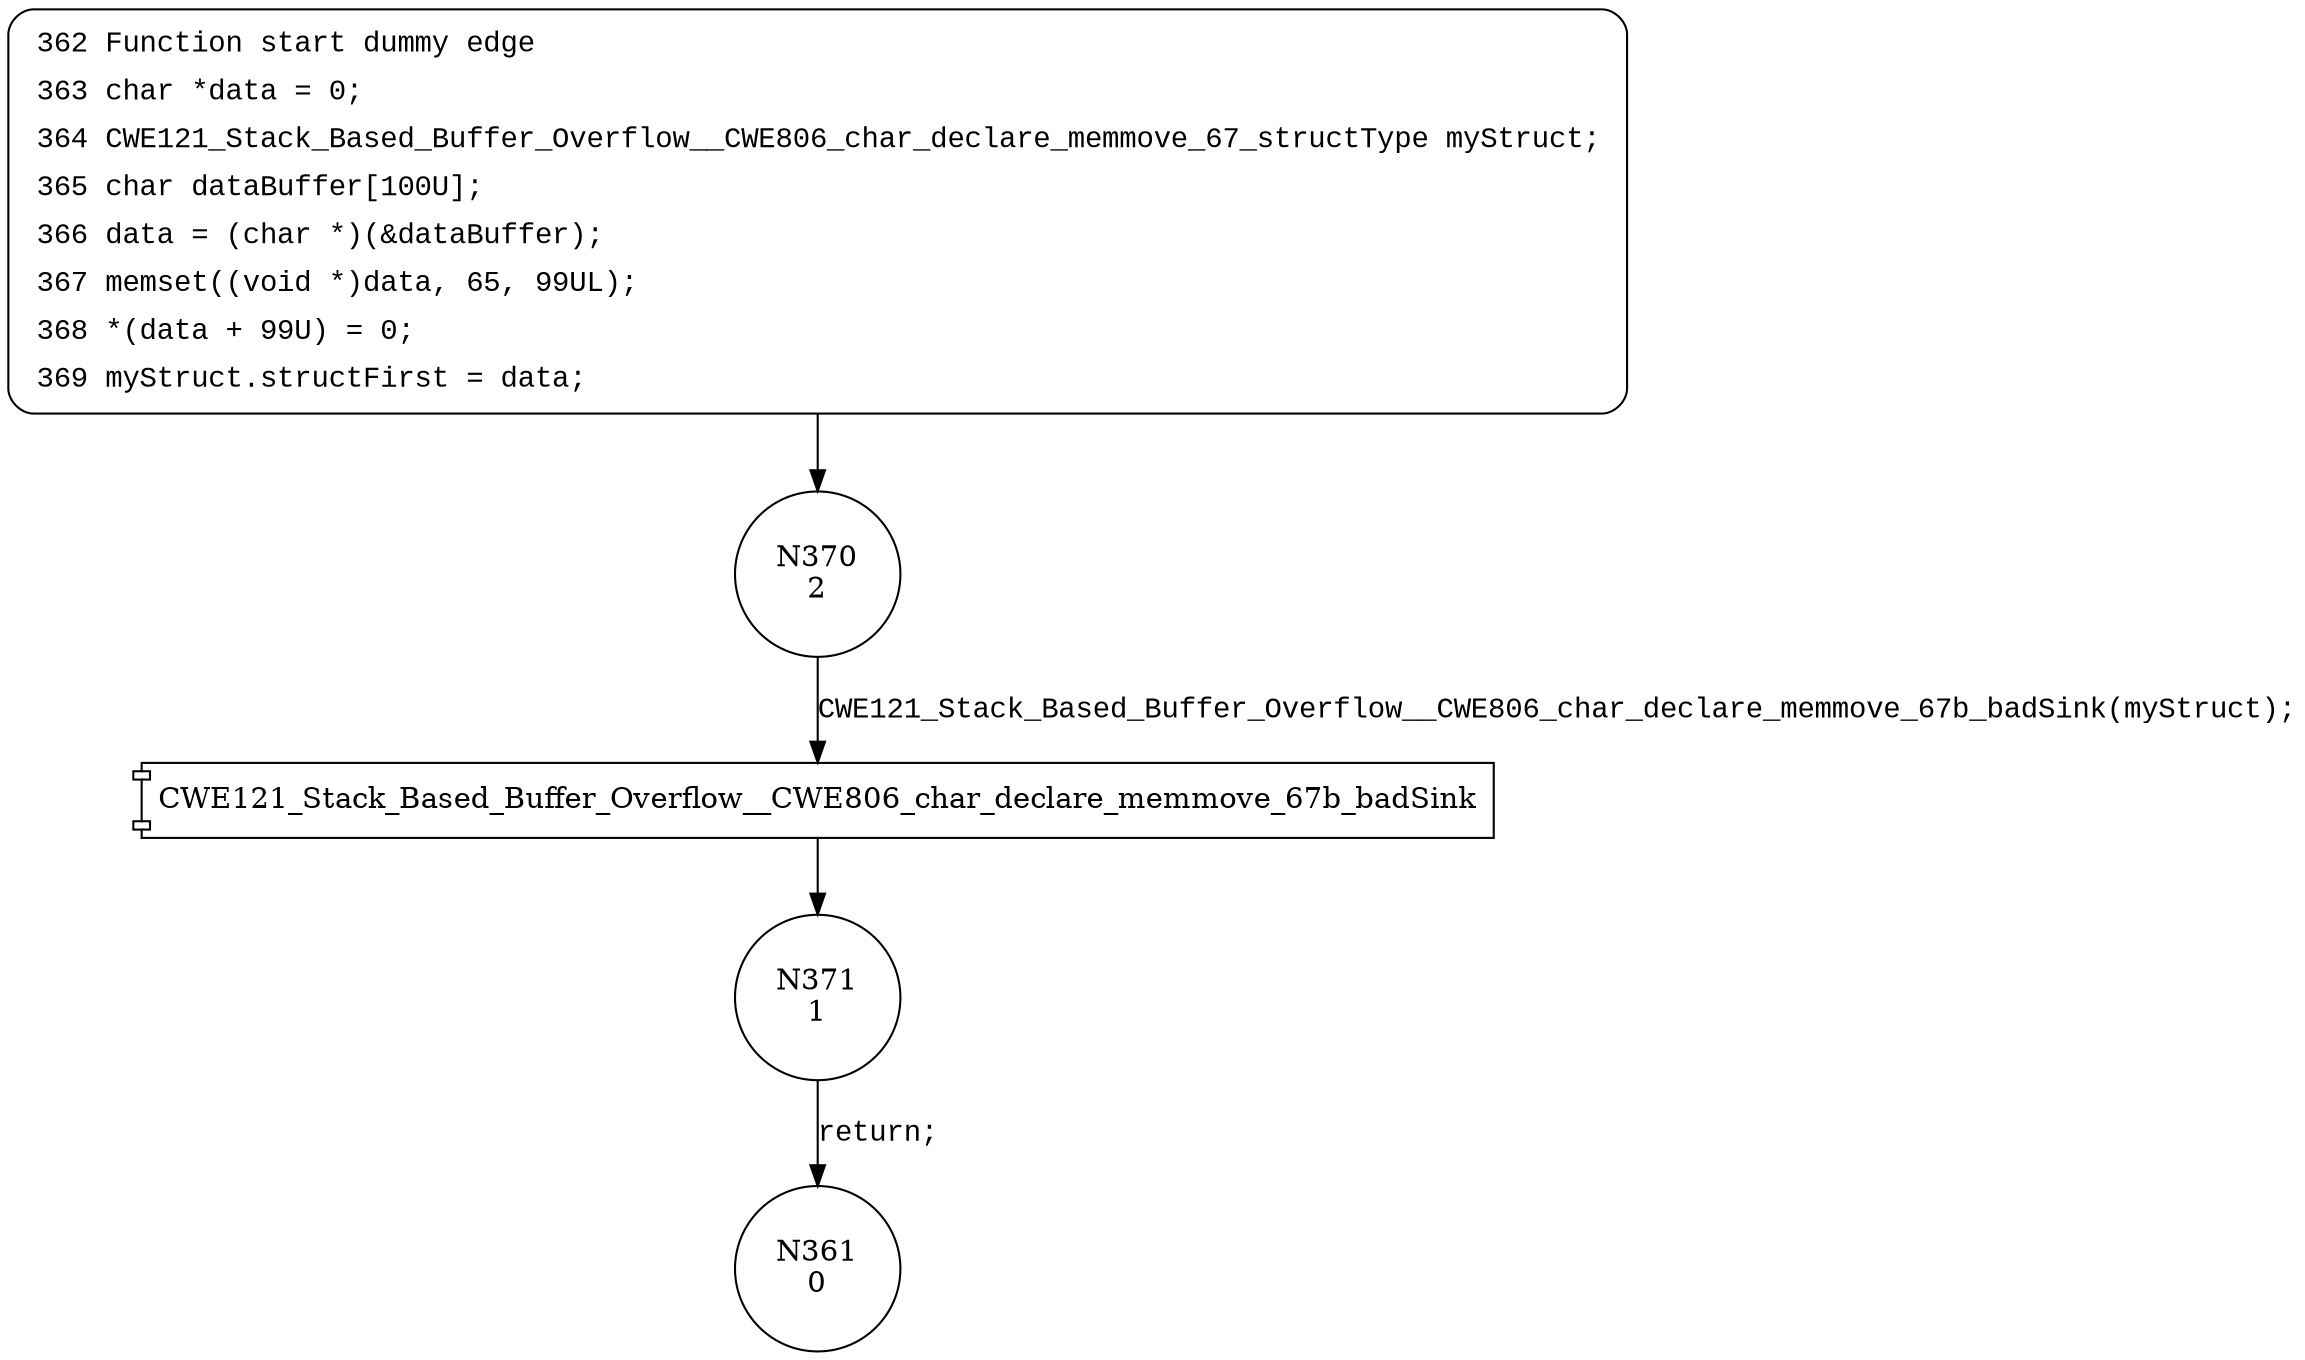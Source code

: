digraph CWE121_Stack_Based_Buffer_Overflow__CWE806_char_declare_memmove_67_bad {
370 [shape="circle" label="N370\n2"]
371 [shape="circle" label="N371\n1"]
361 [shape="circle" label="N361\n0"]
362 [style="filled,bold" penwidth="1" fillcolor="white" fontname="Courier New" shape="Mrecord" label=<<table border="0" cellborder="0" cellpadding="3" bgcolor="white"><tr><td align="right">362</td><td align="left">Function start dummy edge</td></tr><tr><td align="right">363</td><td align="left">char *data = 0;</td></tr><tr><td align="right">364</td><td align="left">CWE121_Stack_Based_Buffer_Overflow__CWE806_char_declare_memmove_67_structType myStruct;</td></tr><tr><td align="right">365</td><td align="left">char dataBuffer[100U];</td></tr><tr><td align="right">366</td><td align="left">data = (char *)(&amp;dataBuffer);</td></tr><tr><td align="right">367</td><td align="left">memset((void *)data, 65, 99UL);</td></tr><tr><td align="right">368</td><td align="left">*(data + 99U) = 0;</td></tr><tr><td align="right">369</td><td align="left">myStruct.structFirst = data;</td></tr></table>>]
362 -> 370[label=""]
100018 [shape="component" label="CWE121_Stack_Based_Buffer_Overflow__CWE806_char_declare_memmove_67b_badSink"]
370 -> 100018 [label="CWE121_Stack_Based_Buffer_Overflow__CWE806_char_declare_memmove_67b_badSink(myStruct);" fontname="Courier New"]
100018 -> 371 [label="" fontname="Courier New"]
371 -> 361 [label="return;" fontname="Courier New"]
}